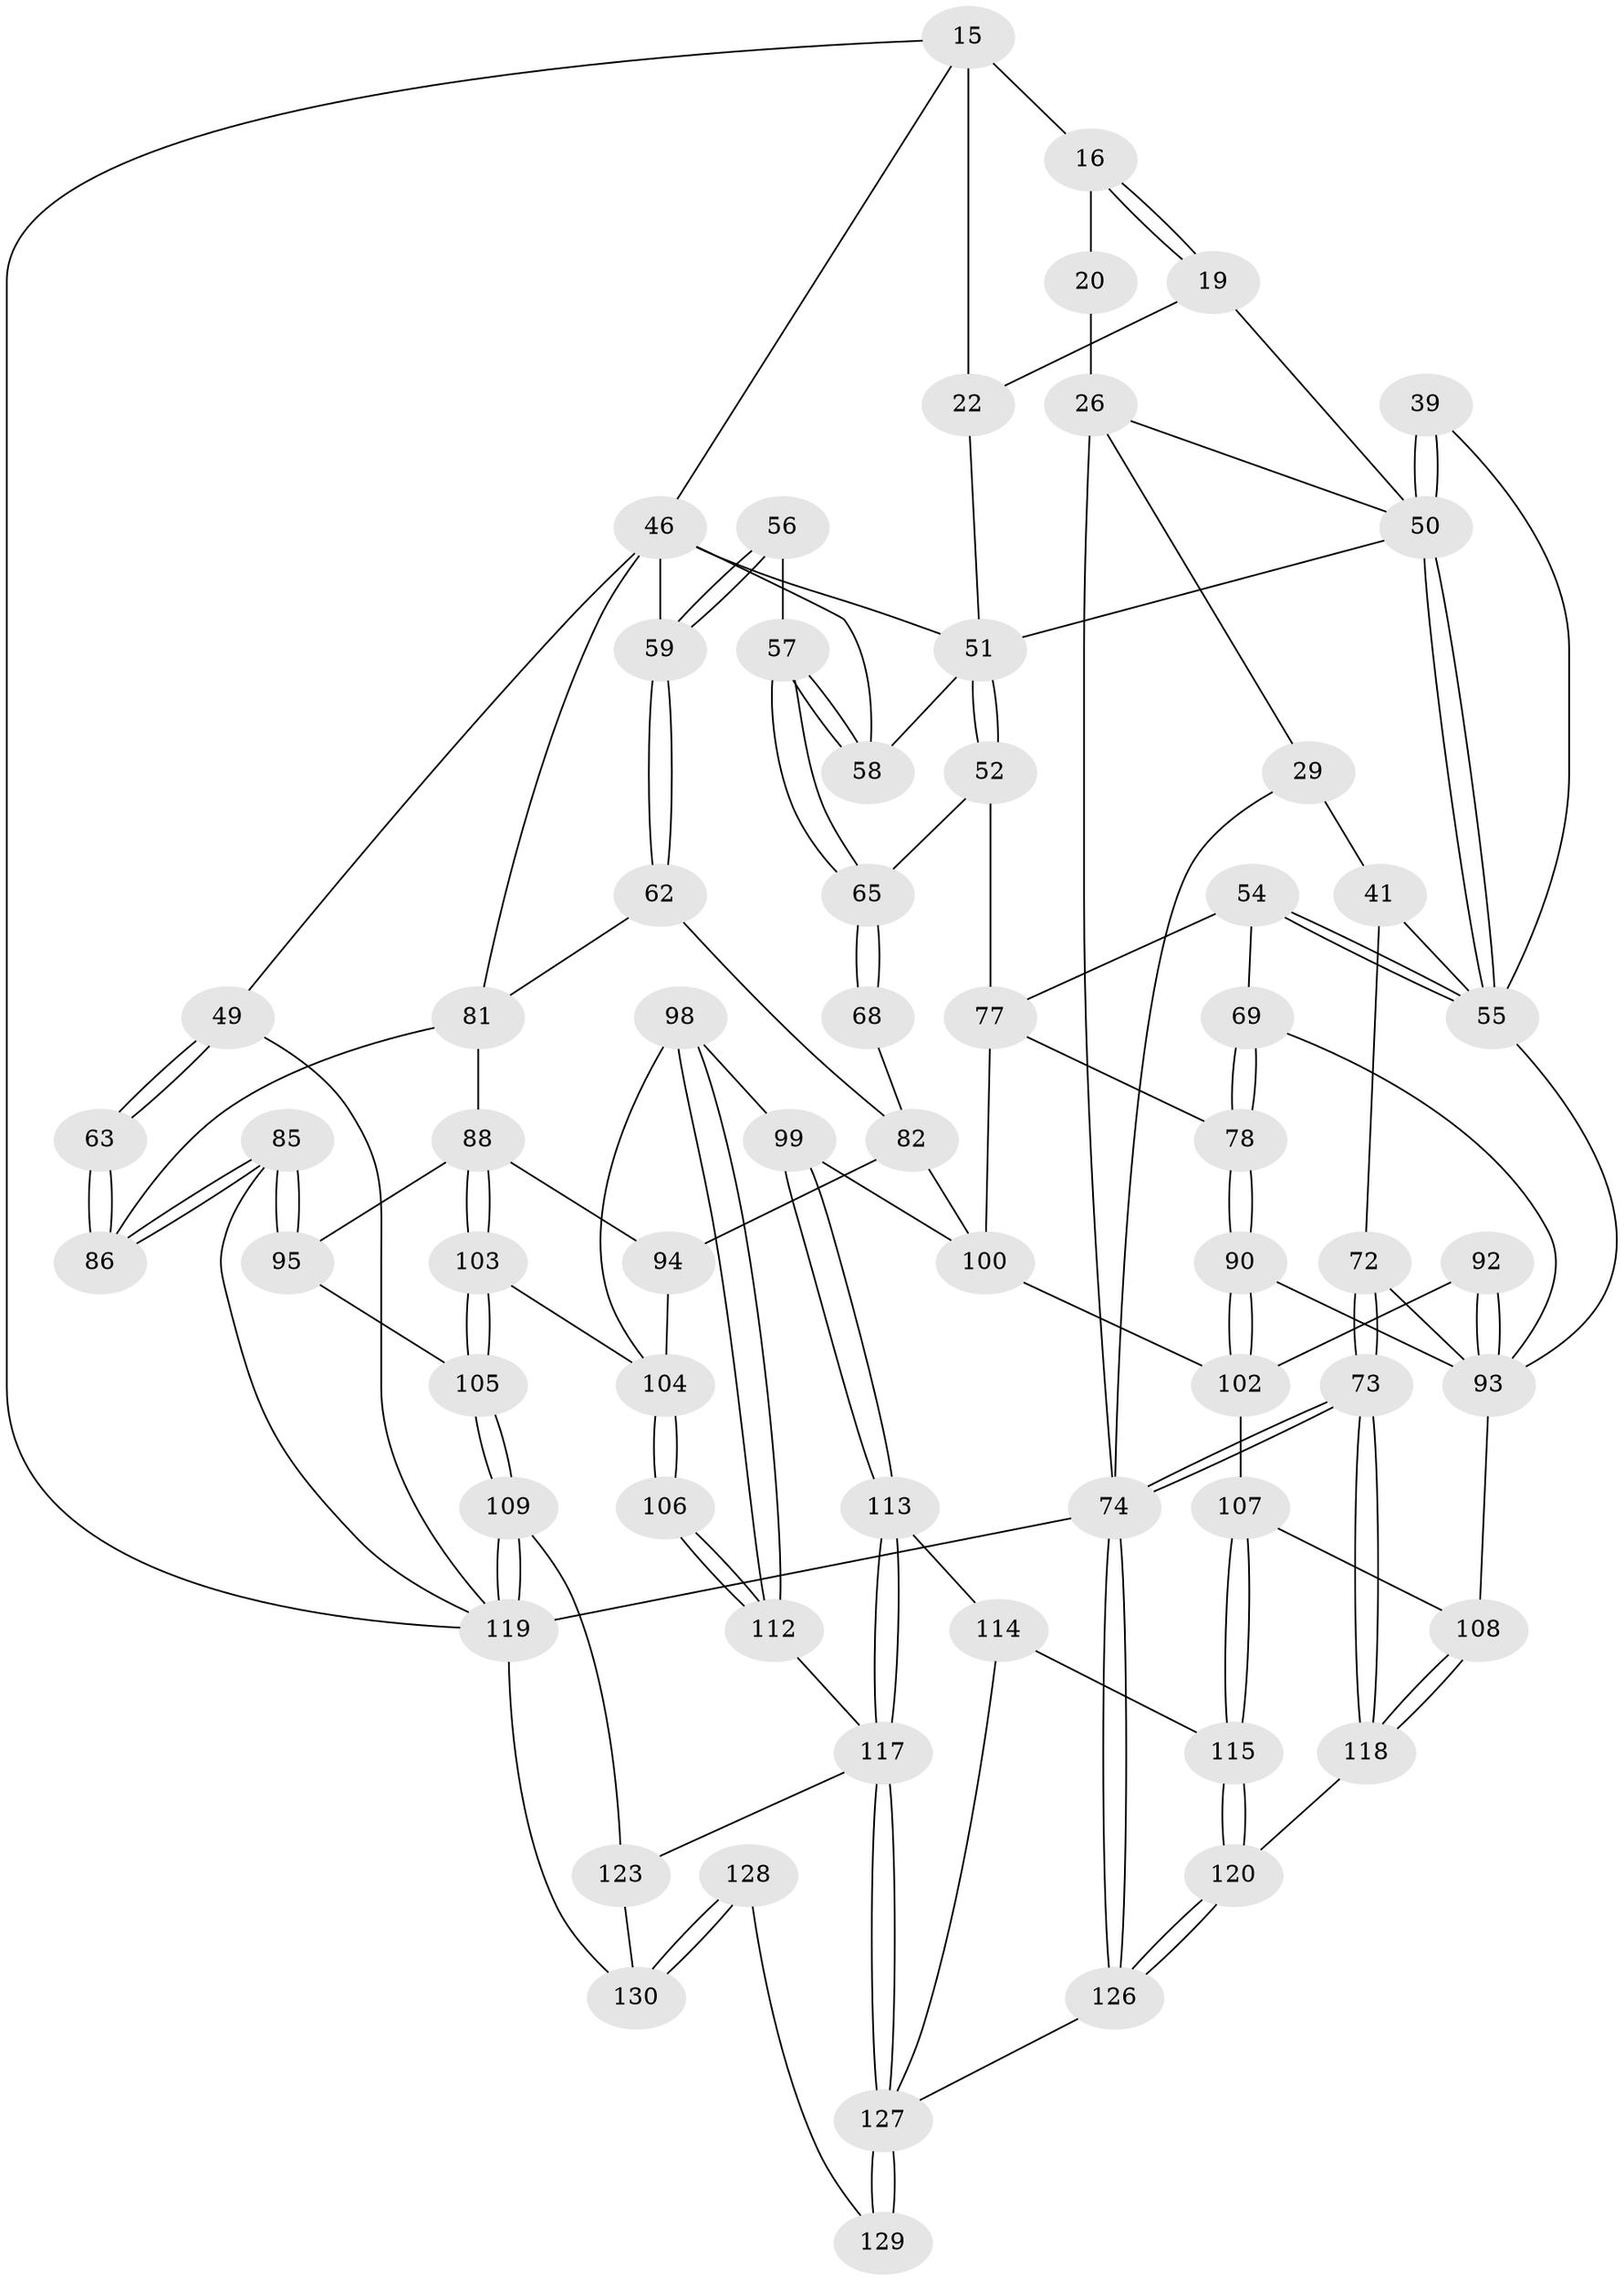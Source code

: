 // original degree distribution, {3: 0.023076923076923078, 4: 0.23076923076923078, 5: 0.5153846153846153, 6: 0.23076923076923078}
// Generated by graph-tools (version 1.1) at 2025/04/03/04/25 22:04:47]
// undirected, 65 vertices, 145 edges
graph export_dot {
graph [start="1"]
  node [color=gray90,style=filled];
  15 [pos="+0.7017686912204208+0.09020776279829823",super="+11"];
  16 [pos="+0.4346301402695941+0.13656607063089046",super="+12+8"];
  19 [pos="+0.45442851974725196+0.19625433653640398"];
  20 [pos="+0.347009634510771+0.04592706530886908",super="+17+9"];
  22 [pos="+0.6023059382995309+0.15424330779693146",super="+18"];
  26 [pos="+0.1372937822585735+0.11095517587390447",super="+25+21"];
  29 [pos="+0+0",super="+28"];
  39 [pos="+0.25879209106358525+0.22341447728860997"];
  41 [pos="+0+0.36050679271349784",super="+38+37"];
  46 [pos="+0.8926851011513729+0.29793639660347476",super="+45+34"];
  49 [pos="+1+0.1096392197075088"];
  50 [pos="+0.36132301383110077+0.3334967256442251",super="+32+23+24"];
  51 [pos="+0.5044897293426946+0.36879234454401016",super="+31"];
  52 [pos="+0.4542480061001947+0.4217708904159369"];
  54 [pos="+0.3595128279388729+0.3852313940916595"];
  55 [pos="+0.3580411495733626+0.3806787819921419",super="+43+44+40"];
  56 [pos="+0.7433603640569031+0.3995112991470576"];
  57 [pos="+0.6440808483649215+0.3761942914895079"];
  58 [pos="+0.6263521719863426+0.3203603320471265"];
  59 [pos="+0.7778692822177472+0.4226313178554826",super="+47+48"];
  62 [pos="+0.8012194345644307+0.4726082571053542"];
  63 [pos="+1+0.47266829068488575"];
  65 [pos="+0.6228679559480096+0.4367205075572645"];
  68 [pos="+0.6234587939547153+0.46893291541116605"];
  69 [pos="+0.2950118433488598+0.4568986323269607"];
  72 [pos="+0+0.6708615870301997",super="+42"];
  73 [pos="+0+0.994761568297773"];
  74 [pos="+0+1",super="+5"];
  77 [pos="+0.4439751398054234+0.49885168019431153",super="+53"];
  78 [pos="+0.3428756784176594+0.578768494720636"];
  81 [pos="+0.9044768675738432+0.5790147753002334",super="+61+60"];
  82 [pos="+0.6829296551366937+0.5673687618229484",super="+75+67"];
  85 [pos="+1+0.7378424358837006"];
  86 [pos="+1+0.5880372352688817",super="+80+64"];
  88 [pos="+0.7879495209543795+0.580094486585676",super="+87"];
  90 [pos="+0.33562499431191645+0.5928196379890116"];
  92 [pos="+0.2208171008806228+0.6632436916908921"];
  93 [pos="+0.16972917660780798+0.691448821461126",super="+79+71+91"];
  94 [pos="+0.7259639395789171+0.590610183063733",super="+89"];
  95 [pos="+0.9198462416956709+0.6796106505995395"];
  98 [pos="+0.570781711061545+0.644384087738527"];
  99 [pos="+0.5618480552350342+0.6420656365866688"];
  100 [pos="+0.540225661536548+0.6011649717414387",super="+76"];
  102 [pos="+0.3358670036203966+0.6450863276925992",super="+101"];
  103 [pos="+0.7810500353265378+0.6842930010087919"];
  104 [pos="+0.7474755681231207+0.694089864840545",super="+96+97"];
  105 [pos="+0.8448928225293948+0.7424128464985497"];
  106 [pos="+0.7222011740280554+0.7044793185323874"];
  107 [pos="+0.37399072666727023+0.7599868140017316"];
  108 [pos="+0.17564026762364682+0.7042715564452483"];
  109 [pos="+0.8401201383366674+0.782878582679368"];
  112 [pos="+0.6929177556079059+0.7596665352878724"];
  113 [pos="+0.5204339264539749+0.82363859184057"];
  114 [pos="+0.3956642158092462+0.8147852515949341"];
  115 [pos="+0.3861750397749534+0.8098849515748625"];
  117 [pos="+0.5927131163793036+0.8936105301153663",super="+116+111"];
  118 [pos="+0.22127242731751615+0.8535378864090557"];
  119 [pos="+0.9053423758285551+0.8645368574930025",super="+84+83"];
  120 [pos="+0.2381724995785045+0.8629436196707548"];
  123 [pos="+0.7711380691646691+0.9056284922077156",super="+110"];
  126 [pos="+0.2854091876309959+1"];
  127 [pos="+0.5923420081243993+0.9053078124725313",super="+125"];
  128 [pos="+0.6826915745251672+1"];
  129 [pos="+0.6063072980089219+1"];
  130 [pos="+0.9253003438264625+1",super="+121+122"];
  15 -- 22 [weight=2];
  15 -- 46 [weight=2];
  15 -- 16 [weight=2];
  15 -- 119;
  16 -- 19;
  16 -- 19;
  16 -- 20 [weight=2];
  19 -- 50;
  19 -- 22;
  20 -- 26 [weight=3];
  22 -- 51;
  26 -- 50;
  26 -- 74;
  26 -- 29;
  29 -- 74;
  29 -- 41 [weight=2];
  39 -- 50 [weight=2];
  39 -- 50;
  39 -- 55;
  41 -- 72 [weight=2];
  41 -- 55 [weight=2];
  46 -- 59 [weight=2];
  46 -- 81;
  46 -- 49;
  46 -- 58;
  46 -- 51;
  49 -- 63;
  49 -- 63;
  49 -- 119;
  50 -- 55;
  50 -- 55;
  50 -- 51;
  51 -- 52;
  51 -- 52;
  51 -- 58;
  52 -- 65;
  52 -- 77;
  54 -- 55;
  54 -- 55;
  54 -- 69;
  54 -- 77;
  55 -- 93;
  56 -- 57;
  56 -- 59 [weight=2];
  56 -- 59;
  57 -- 58;
  57 -- 58;
  57 -- 65;
  57 -- 65;
  59 -- 62;
  59 -- 62;
  62 -- 82;
  62 -- 81;
  63 -- 86 [weight=2];
  63 -- 86;
  65 -- 68;
  65 -- 68;
  68 -- 82 [weight=2];
  69 -- 78;
  69 -- 78;
  69 -- 93;
  72 -- 73;
  72 -- 73;
  72 -- 93;
  73 -- 74;
  73 -- 74;
  73 -- 118;
  73 -- 118;
  74 -- 126;
  74 -- 126;
  74 -- 119 [weight=2];
  77 -- 78;
  77 -- 100;
  78 -- 90;
  78 -- 90;
  81 -- 86 [weight=2];
  81 -- 88;
  82 -- 94 [weight=2];
  82 -- 100;
  85 -- 86;
  85 -- 86;
  85 -- 95;
  85 -- 95;
  85 -- 119;
  88 -- 103;
  88 -- 103;
  88 -- 94;
  88 -- 95;
  90 -- 102;
  90 -- 102;
  90 -- 93;
  92 -- 93 [weight=2];
  92 -- 93;
  92 -- 102;
  93 -- 108;
  94 -- 104;
  95 -- 105;
  98 -- 99;
  98 -- 112;
  98 -- 112;
  98 -- 104;
  99 -- 100;
  99 -- 113;
  99 -- 113;
  100 -- 102;
  102 -- 107;
  103 -- 104;
  103 -- 105;
  103 -- 105;
  104 -- 106 [weight=2];
  104 -- 106;
  105 -- 109;
  105 -- 109;
  106 -- 112;
  106 -- 112;
  107 -- 108;
  107 -- 115;
  107 -- 115;
  108 -- 118;
  108 -- 118;
  109 -- 119;
  109 -- 119;
  109 -- 123;
  112 -- 117;
  113 -- 114;
  113 -- 117;
  113 -- 117;
  114 -- 115;
  114 -- 127;
  115 -- 120;
  115 -- 120;
  117 -- 127;
  117 -- 127;
  117 -- 123 [weight=2];
  118 -- 120;
  119 -- 130 [weight=2];
  120 -- 126;
  120 -- 126;
  123 -- 130;
  126 -- 127;
  127 -- 129 [weight=2];
  127 -- 129;
  128 -- 129;
  128 -- 130 [weight=2];
  128 -- 130;
}
